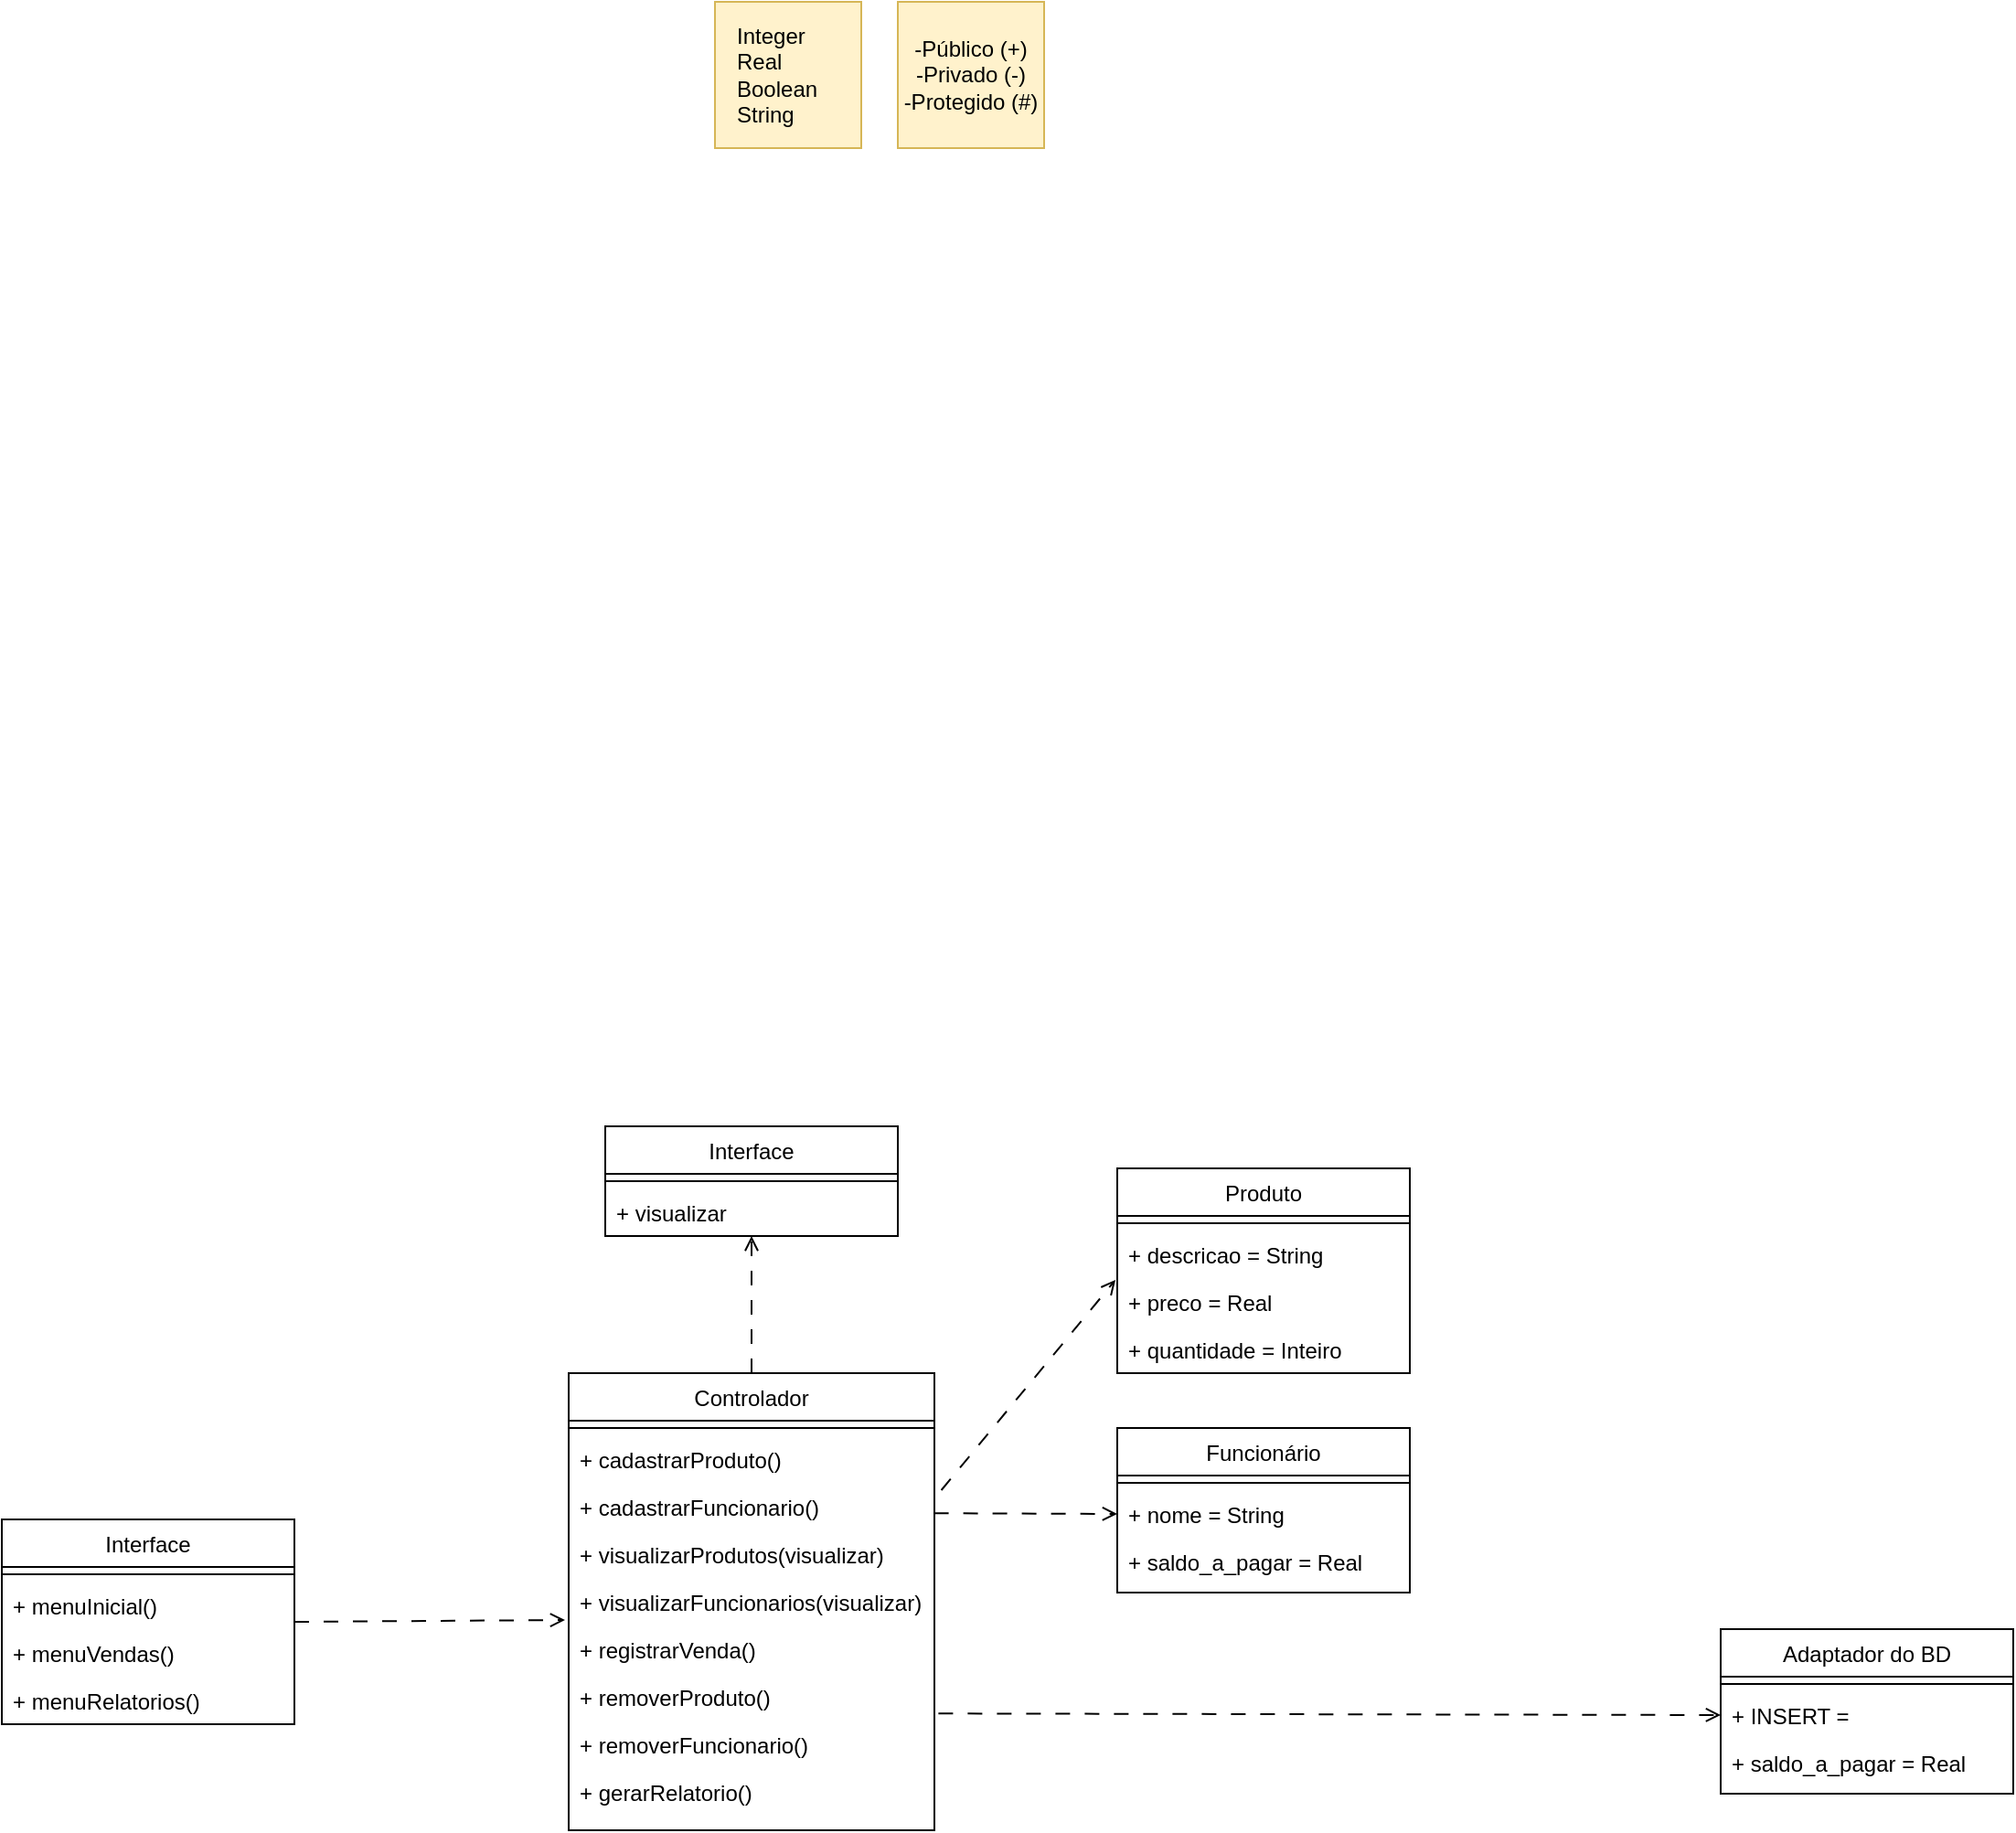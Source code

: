 <mxfile version="24.8.9">
  <diagram id="C5RBs43oDa-KdzZeNtuy" name="Page-1">
    <mxGraphModel dx="2022" dy="1819" grid="1" gridSize="10" guides="1" tooltips="1" connect="1" arrows="1" fold="1" page="1" pageScale="1" pageWidth="827" pageHeight="1169" math="0" shadow="0">
      <root>
        <mxCell id="WIyWlLk6GJQsqaUBKTNV-0" />
        <mxCell id="WIyWlLk6GJQsqaUBKTNV-1" parent="WIyWlLk6GJQsqaUBKTNV-0" />
        <mxCell id="prRlPO60MHq-7r3GyFWO-28" value="" style="whiteSpace=wrap;html=1;aspect=fixed;fillColor=#fff2cc;strokeColor=#d6b656;" vertex="1" parent="WIyWlLk6GJQsqaUBKTNV-1">
          <mxGeometry x="290" y="-90" width="80" height="80" as="geometry" />
        </mxCell>
        <mxCell id="zkfFHV4jXpPFQw0GAbJ--6" value="Controlador" style="swimlane;fontStyle=0;align=center;verticalAlign=top;childLayout=stackLayout;horizontal=1;startSize=26;horizontalStack=0;resizeParent=1;resizeLast=0;collapsible=1;marginBottom=0;rounded=0;shadow=0;strokeWidth=1;" parent="WIyWlLk6GJQsqaUBKTNV-1" vertex="1">
          <mxGeometry x="110" y="660" width="200" height="250" as="geometry">
            <mxRectangle x="130" y="380" width="160" height="26" as="alternateBounds" />
          </mxGeometry>
        </mxCell>
        <mxCell id="zkfFHV4jXpPFQw0GAbJ--9" value="" style="line;html=1;strokeWidth=1;align=left;verticalAlign=middle;spacingTop=-1;spacingLeft=3;spacingRight=3;rotatable=0;labelPosition=right;points=[];portConstraint=eastwest;" parent="zkfFHV4jXpPFQw0GAbJ--6" vertex="1">
          <mxGeometry y="26" width="200" height="8" as="geometry" />
        </mxCell>
        <mxCell id="prRlPO60MHq-7r3GyFWO-3" value="+ cadastrarProduto()" style="text;align=left;verticalAlign=top;spacingLeft=4;spacingRight=4;overflow=hidden;rotatable=0;points=[[0,0.5],[1,0.5]];portConstraint=eastwest;" vertex="1" parent="zkfFHV4jXpPFQw0GAbJ--6">
          <mxGeometry y="34" width="200" height="26" as="geometry" />
        </mxCell>
        <mxCell id="prRlPO60MHq-7r3GyFWO-4" value="+ cadastrarFuncionario()" style="text;align=left;verticalAlign=top;spacingLeft=4;spacingRight=4;overflow=hidden;rotatable=0;points=[[0,0.5],[1,0.5]];portConstraint=eastwest;" vertex="1" parent="zkfFHV4jXpPFQw0GAbJ--6">
          <mxGeometry y="60" width="200" height="26" as="geometry" />
        </mxCell>
        <mxCell id="prRlPO60MHq-7r3GyFWO-9" value="+ visualizarProdutos(visualizar)" style="text;align=left;verticalAlign=top;spacingLeft=4;spacingRight=4;overflow=hidden;rotatable=0;points=[[0,0.5],[1,0.5]];portConstraint=eastwest;" vertex="1" parent="zkfFHV4jXpPFQw0GAbJ--6">
          <mxGeometry y="86" width="200" height="26" as="geometry" />
        </mxCell>
        <mxCell id="prRlPO60MHq-7r3GyFWO-10" value="+ visualizarFuncionarios(visualizar)" style="text;align=left;verticalAlign=top;spacingLeft=4;spacingRight=4;overflow=hidden;rotatable=0;points=[[0,0.5],[1,0.5]];portConstraint=eastwest;" vertex="1" parent="zkfFHV4jXpPFQw0GAbJ--6">
          <mxGeometry y="112" width="200" height="26" as="geometry" />
        </mxCell>
        <mxCell id="prRlPO60MHq-7r3GyFWO-11" value="+ registrarVenda()" style="text;align=left;verticalAlign=top;spacingLeft=4;spacingRight=4;overflow=hidden;rotatable=0;points=[[0,0.5],[1,0.5]];portConstraint=eastwest;" vertex="1" parent="zkfFHV4jXpPFQw0GAbJ--6">
          <mxGeometry y="138" width="200" height="26" as="geometry" />
        </mxCell>
        <mxCell id="prRlPO60MHq-7r3GyFWO-12" value="+ removerProduto()" style="text;align=left;verticalAlign=top;spacingLeft=4;spacingRight=4;overflow=hidden;rotatable=0;points=[[0,0.5],[1,0.5]];portConstraint=eastwest;" vertex="1" parent="zkfFHV4jXpPFQw0GAbJ--6">
          <mxGeometry y="164" width="200" height="26" as="geometry" />
        </mxCell>
        <mxCell id="prRlPO60MHq-7r3GyFWO-13" value="+ removerFuncionario()" style="text;align=left;verticalAlign=top;spacingLeft=4;spacingRight=4;overflow=hidden;rotatable=0;points=[[0,0.5],[1,0.5]];portConstraint=eastwest;" vertex="1" parent="zkfFHV4jXpPFQw0GAbJ--6">
          <mxGeometry y="190" width="200" height="26" as="geometry" />
        </mxCell>
        <mxCell id="prRlPO60MHq-7r3GyFWO-14" value="+ gerarRelatorio()" style="text;align=left;verticalAlign=top;spacingLeft=4;spacingRight=4;overflow=hidden;rotatable=0;points=[[0,0.5],[1,0.5]];portConstraint=eastwest;" vertex="1" parent="zkfFHV4jXpPFQw0GAbJ--6">
          <mxGeometry y="216" width="200" height="26" as="geometry" />
        </mxCell>
        <mxCell id="prRlPO60MHq-7r3GyFWO-15" value="Produto" style="swimlane;fontStyle=0;align=center;verticalAlign=top;childLayout=stackLayout;horizontal=1;startSize=26;horizontalStack=0;resizeParent=1;resizeLast=0;collapsible=1;marginBottom=0;rounded=0;shadow=0;strokeWidth=1;" vertex="1" parent="WIyWlLk6GJQsqaUBKTNV-1">
          <mxGeometry x="410" y="548" width="160" height="112" as="geometry">
            <mxRectangle x="130" y="380" width="160" height="26" as="alternateBounds" />
          </mxGeometry>
        </mxCell>
        <mxCell id="prRlPO60MHq-7r3GyFWO-16" value="" style="line;html=1;strokeWidth=1;align=left;verticalAlign=middle;spacingTop=-1;spacingLeft=3;spacingRight=3;rotatable=0;labelPosition=right;points=[];portConstraint=eastwest;" vertex="1" parent="prRlPO60MHq-7r3GyFWO-15">
          <mxGeometry y="26" width="160" height="8" as="geometry" />
        </mxCell>
        <mxCell id="prRlPO60MHq-7r3GyFWO-17" value="+ descricao = String" style="text;align=left;verticalAlign=top;spacingLeft=4;spacingRight=4;overflow=hidden;rotatable=0;points=[[0,0.5],[1,0.5]];portConstraint=eastwest;" vertex="1" parent="prRlPO60MHq-7r3GyFWO-15">
          <mxGeometry y="34" width="160" height="26" as="geometry" />
        </mxCell>
        <mxCell id="prRlPO60MHq-7r3GyFWO-18" value="+ preco = Real" style="text;align=left;verticalAlign=top;spacingLeft=4;spacingRight=4;overflow=hidden;rotatable=0;points=[[0,0.5],[1,0.5]];portConstraint=eastwest;" vertex="1" parent="prRlPO60MHq-7r3GyFWO-15">
          <mxGeometry y="60" width="160" height="26" as="geometry" />
        </mxCell>
        <mxCell id="prRlPO60MHq-7r3GyFWO-19" value="+ quantidade = Inteiro" style="text;align=left;verticalAlign=top;spacingLeft=4;spacingRight=4;overflow=hidden;rotatable=0;points=[[0,0.5],[1,0.5]];portConstraint=eastwest;" vertex="1" parent="prRlPO60MHq-7r3GyFWO-15">
          <mxGeometry y="86" width="160" height="26" as="geometry" />
        </mxCell>
        <mxCell id="prRlPO60MHq-7r3GyFWO-25" value="-Público (+)&lt;br&gt;-Privado (-)&lt;br&gt;-Protegido (#)" style="text;html=1;align=center;verticalAlign=middle;whiteSpace=wrap;rounded=0;" vertex="1" parent="WIyWlLk6GJQsqaUBKTNV-1">
          <mxGeometry x="290" y="-90" width="80" height="80" as="geometry" />
        </mxCell>
        <mxCell id="prRlPO60MHq-7r3GyFWO-26" value="" style="whiteSpace=wrap;html=1;aspect=fixed;fillColor=#fff2cc;strokeColor=#d6b656;" vertex="1" parent="WIyWlLk6GJQsqaUBKTNV-1">
          <mxGeometry x="190" y="-90" width="80" height="80" as="geometry" />
        </mxCell>
        <mxCell id="prRlPO60MHq-7r3GyFWO-27" value="Integer&lt;div&gt;Real&lt;/div&gt;&lt;div&gt;Boolean&lt;/div&gt;&lt;div&gt;String&lt;/div&gt;" style="text;html=1;align=left;verticalAlign=middle;whiteSpace=wrap;rounded=0;" vertex="1" parent="WIyWlLk6GJQsqaUBKTNV-1">
          <mxGeometry x="200" y="-80" width="60" height="60" as="geometry" />
        </mxCell>
        <mxCell id="prRlPO60MHq-7r3GyFWO-29" value="Funcionário" style="swimlane;fontStyle=0;align=center;verticalAlign=top;childLayout=stackLayout;horizontal=1;startSize=26;horizontalStack=0;resizeParent=1;resizeLast=0;collapsible=1;marginBottom=0;rounded=0;shadow=0;strokeWidth=1;" vertex="1" parent="WIyWlLk6GJQsqaUBKTNV-1">
          <mxGeometry x="410" y="690" width="160" height="90" as="geometry">
            <mxRectangle x="130" y="380" width="160" height="26" as="alternateBounds" />
          </mxGeometry>
        </mxCell>
        <mxCell id="prRlPO60MHq-7r3GyFWO-30" value="" style="line;html=1;strokeWidth=1;align=left;verticalAlign=middle;spacingTop=-1;spacingLeft=3;spacingRight=3;rotatable=0;labelPosition=right;points=[];portConstraint=eastwest;" vertex="1" parent="prRlPO60MHq-7r3GyFWO-29">
          <mxGeometry y="26" width="160" height="8" as="geometry" />
        </mxCell>
        <mxCell id="prRlPO60MHq-7r3GyFWO-31" value="+ nome = String" style="text;align=left;verticalAlign=top;spacingLeft=4;spacingRight=4;overflow=hidden;rotatable=0;points=[[0,0.5],[1,0.5]];portConstraint=eastwest;" vertex="1" parent="prRlPO60MHq-7r3GyFWO-29">
          <mxGeometry y="34" width="160" height="26" as="geometry" />
        </mxCell>
        <mxCell id="prRlPO60MHq-7r3GyFWO-32" value="+ saldo_a_pagar = Real" style="text;align=left;verticalAlign=top;spacingLeft=4;spacingRight=4;overflow=hidden;rotatable=0;points=[[0,0.5],[1,0.5]];portConstraint=eastwest;" vertex="1" parent="prRlPO60MHq-7r3GyFWO-29">
          <mxGeometry y="60" width="160" height="26" as="geometry" />
        </mxCell>
        <mxCell id="prRlPO60MHq-7r3GyFWO-34" value="" style="endArrow=open;html=1;rounded=0;dashed=1;endFill=0;dashPattern=8 8;exitX=1;exitY=0.5;exitDx=0;exitDy=0;" edge="1" parent="WIyWlLk6GJQsqaUBKTNV-1" source="prRlPO60MHq-7r3GyFWO-35">
          <mxGeometry width="50" height="50" relative="1" as="geometry">
            <mxPoint x="-50" y="797" as="sourcePoint" />
            <mxPoint x="108" y="795" as="targetPoint" />
          </mxGeometry>
        </mxCell>
        <mxCell id="prRlPO60MHq-7r3GyFWO-35" value="Interface" style="swimlane;fontStyle=0;align=center;verticalAlign=top;childLayout=stackLayout;horizontal=1;startSize=26;horizontalStack=0;resizeParent=1;resizeLast=0;collapsible=1;marginBottom=0;rounded=0;shadow=0;strokeWidth=1;" vertex="1" parent="WIyWlLk6GJQsqaUBKTNV-1">
          <mxGeometry x="-200" y="740" width="160" height="112" as="geometry">
            <mxRectangle x="340" y="380" width="170" height="26" as="alternateBounds" />
          </mxGeometry>
        </mxCell>
        <mxCell id="prRlPO60MHq-7r3GyFWO-36" value="" style="line;html=1;strokeWidth=1;align=left;verticalAlign=middle;spacingTop=-1;spacingLeft=3;spacingRight=3;rotatable=0;labelPosition=right;points=[];portConstraint=eastwest;" vertex="1" parent="prRlPO60MHq-7r3GyFWO-35">
          <mxGeometry y="26" width="160" height="8" as="geometry" />
        </mxCell>
        <mxCell id="prRlPO60MHq-7r3GyFWO-37" value="+ menuInicial()" style="text;align=left;verticalAlign=top;spacingLeft=4;spacingRight=4;overflow=hidden;rotatable=0;points=[[0,0.5],[1,0.5]];portConstraint=eastwest;" vertex="1" parent="prRlPO60MHq-7r3GyFWO-35">
          <mxGeometry y="34" width="160" height="26" as="geometry" />
        </mxCell>
        <mxCell id="prRlPO60MHq-7r3GyFWO-39" value="+ menuVendas()" style="text;align=left;verticalAlign=top;spacingLeft=4;spacingRight=4;overflow=hidden;rotatable=0;points=[[0,0.5],[1,0.5]];portConstraint=eastwest;" vertex="1" parent="prRlPO60MHq-7r3GyFWO-35">
          <mxGeometry y="60" width="160" height="26" as="geometry" />
        </mxCell>
        <mxCell id="prRlPO60MHq-7r3GyFWO-38" value="+ menuRelatorios()" style="text;align=left;verticalAlign=top;spacingLeft=4;spacingRight=4;overflow=hidden;rotatable=0;points=[[0,0.5],[1,0.5]];portConstraint=eastwest;" vertex="1" parent="prRlPO60MHq-7r3GyFWO-35">
          <mxGeometry y="86" width="160" height="26" as="geometry" />
        </mxCell>
        <mxCell id="prRlPO60MHq-7r3GyFWO-40" value="" style="endArrow=open;html=1;rounded=0;dashed=1;endFill=0;dashPattern=8 8;exitX=1.019;exitY=0.154;exitDx=0;exitDy=0;exitPerimeter=0;entryX=-0.006;entryY=0.038;entryDx=0;entryDy=0;entryPerimeter=0;" edge="1" parent="WIyWlLk6GJQsqaUBKTNV-1" source="prRlPO60MHq-7r3GyFWO-4" target="prRlPO60MHq-7r3GyFWO-18">
          <mxGeometry width="50" height="50" relative="1" as="geometry">
            <mxPoint x="-30" y="806" as="sourcePoint" />
            <mxPoint x="118" y="805" as="targetPoint" />
          </mxGeometry>
        </mxCell>
        <mxCell id="prRlPO60MHq-7r3GyFWO-41" value="" style="endArrow=open;html=1;rounded=0;dashed=1;endFill=0;dashPattern=8 8;exitX=0.999;exitY=0.638;exitDx=0;exitDy=0;entryX=0;entryY=0.5;entryDx=0;entryDy=0;exitPerimeter=0;" edge="1" parent="WIyWlLk6GJQsqaUBKTNV-1" source="prRlPO60MHq-7r3GyFWO-4" target="prRlPO60MHq-7r3GyFWO-31">
          <mxGeometry width="50" height="50" relative="1" as="geometry">
            <mxPoint x="283" y="734" as="sourcePoint" />
            <mxPoint x="399" y="631" as="targetPoint" />
          </mxGeometry>
        </mxCell>
        <mxCell id="prRlPO60MHq-7r3GyFWO-42" value="" style="endArrow=open;html=1;rounded=0;dashed=1;endFill=0;dashPattern=8 8;exitX=1.011;exitY=0.852;exitDx=0;exitDy=0;exitPerimeter=0;entryX=0;entryY=0.5;entryDx=0;entryDy=0;" edge="1" parent="WIyWlLk6GJQsqaUBKTNV-1" source="prRlPO60MHq-7r3GyFWO-12" target="prRlPO60MHq-7r3GyFWO-45">
          <mxGeometry width="50" height="50" relative="1" as="geometry">
            <mxPoint x="273.04" y="840.0" as="sourcePoint" />
            <mxPoint x="730" y="842.99" as="targetPoint" />
            <Array as="points" />
          </mxGeometry>
        </mxCell>
        <mxCell id="prRlPO60MHq-7r3GyFWO-43" value="Adaptador do BD" style="swimlane;fontStyle=0;align=center;verticalAlign=top;childLayout=stackLayout;horizontal=1;startSize=26;horizontalStack=0;resizeParent=1;resizeLast=0;collapsible=1;marginBottom=0;rounded=0;shadow=0;strokeWidth=1;" vertex="1" parent="WIyWlLk6GJQsqaUBKTNV-1">
          <mxGeometry x="740" y="800" width="160" height="90" as="geometry">
            <mxRectangle x="130" y="380" width="160" height="26" as="alternateBounds" />
          </mxGeometry>
        </mxCell>
        <mxCell id="prRlPO60MHq-7r3GyFWO-44" value="" style="line;html=1;strokeWidth=1;align=left;verticalAlign=middle;spacingTop=-1;spacingLeft=3;spacingRight=3;rotatable=0;labelPosition=right;points=[];portConstraint=eastwest;" vertex="1" parent="prRlPO60MHq-7r3GyFWO-43">
          <mxGeometry y="26" width="160" height="8" as="geometry" />
        </mxCell>
        <mxCell id="prRlPO60MHq-7r3GyFWO-45" value="+ INSERT =" style="text;align=left;verticalAlign=top;spacingLeft=4;spacingRight=4;overflow=hidden;rotatable=0;points=[[0,0.5],[1,0.5]];portConstraint=eastwest;" vertex="1" parent="prRlPO60MHq-7r3GyFWO-43">
          <mxGeometry y="34" width="160" height="26" as="geometry" />
        </mxCell>
        <mxCell id="prRlPO60MHq-7r3GyFWO-46" value="+ saldo_a_pagar = Real" style="text;align=left;verticalAlign=top;spacingLeft=4;spacingRight=4;overflow=hidden;rotatable=0;points=[[0,0.5],[1,0.5]];portConstraint=eastwest;" vertex="1" parent="prRlPO60MHq-7r3GyFWO-43">
          <mxGeometry y="60" width="160" height="26" as="geometry" />
        </mxCell>
        <mxCell id="prRlPO60MHq-7r3GyFWO-48" value="Interface" style="swimlane;fontStyle=0;align=center;verticalAlign=top;childLayout=stackLayout;horizontal=1;startSize=26;horizontalStack=0;resizeParent=1;resizeLast=0;collapsible=1;marginBottom=0;rounded=0;shadow=0;strokeWidth=1;" vertex="1" parent="WIyWlLk6GJQsqaUBKTNV-1">
          <mxGeometry x="130" y="525" width="160" height="60" as="geometry">
            <mxRectangle x="130" y="380" width="160" height="26" as="alternateBounds" />
          </mxGeometry>
        </mxCell>
        <mxCell id="prRlPO60MHq-7r3GyFWO-49" value="" style="line;html=1;strokeWidth=1;align=left;verticalAlign=middle;spacingTop=-1;spacingLeft=3;spacingRight=3;rotatable=0;labelPosition=right;points=[];portConstraint=eastwest;" vertex="1" parent="prRlPO60MHq-7r3GyFWO-48">
          <mxGeometry y="26" width="160" height="8" as="geometry" />
        </mxCell>
        <mxCell id="prRlPO60MHq-7r3GyFWO-50" value="+ visualizar" style="text;align=left;verticalAlign=top;spacingLeft=4;spacingRight=4;overflow=hidden;rotatable=0;points=[[0,0.5],[1,0.5]];portConstraint=eastwest;" vertex="1" parent="prRlPO60MHq-7r3GyFWO-48">
          <mxGeometry y="34" width="160" height="26" as="geometry" />
        </mxCell>
        <mxCell id="prRlPO60MHq-7r3GyFWO-53" value="" style="endArrow=open;html=1;rounded=0;dashed=1;endFill=0;dashPattern=8 8;exitX=0.5;exitY=0;exitDx=0;exitDy=0;entryX=0.5;entryY=1;entryDx=0;entryDy=0;" edge="1" parent="WIyWlLk6GJQsqaUBKTNV-1" source="zkfFHV4jXpPFQw0GAbJ--6" target="prRlPO60MHq-7r3GyFWO-48">
          <mxGeometry width="50" height="50" relative="1" as="geometry">
            <mxPoint x="283" y="734" as="sourcePoint" />
            <mxPoint x="190.64" y="566.988" as="targetPoint" />
          </mxGeometry>
        </mxCell>
      </root>
    </mxGraphModel>
  </diagram>
</mxfile>
